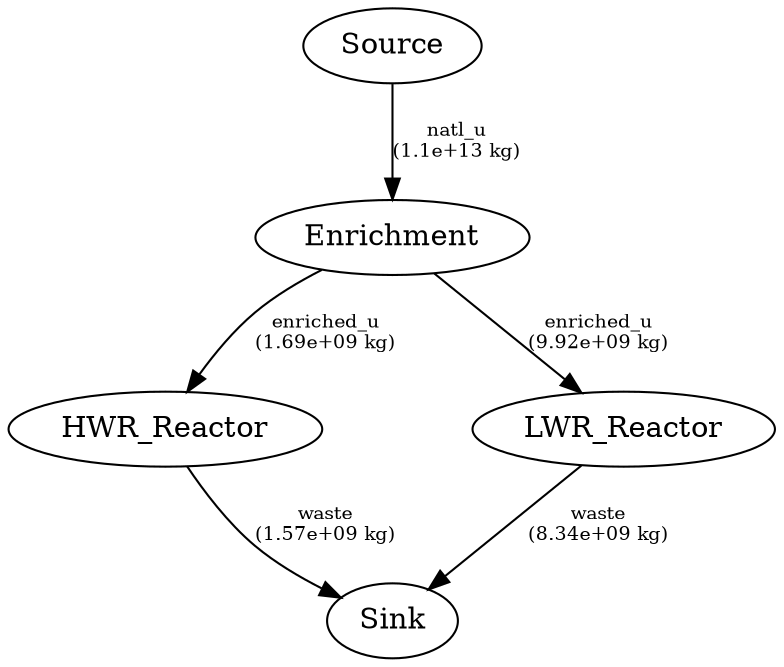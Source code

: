 digraph ResourceFlows {
    overlap = false;
    nodesep=1.0;
    edge [fontsize=9];
    "Enrichment" -> "HWR_Reactor" [label="enriched_u\n(1.69e+09 kg)"];
    "Enrichment" -> "LWR_Reactor" [label="enriched_u\n(9.92e+09 kg)"];
    "HWR_Reactor" -> "Sink" [label="waste\n(1.57e+09 kg)"];
    "LWR_Reactor" -> "Sink" [label="waste\n(8.34e+09 kg)"];
    "Source" -> "Enrichment" [label="natl_u\n(1.1e+13 kg)"];
}

